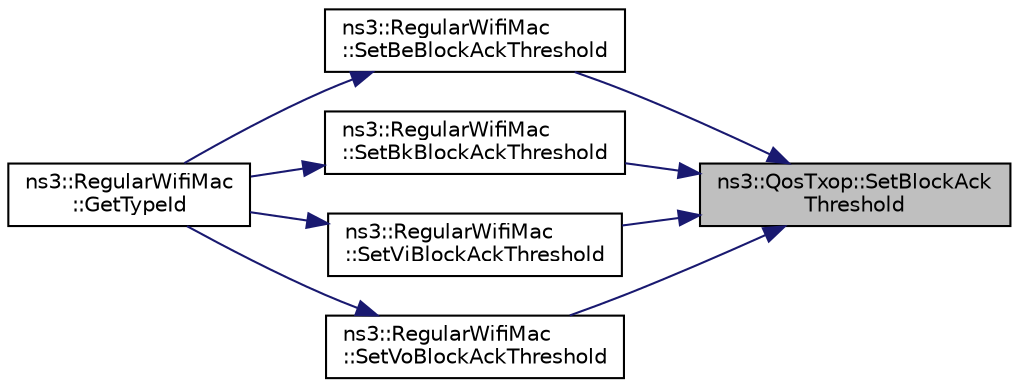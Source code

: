 digraph "ns3::QosTxop::SetBlockAckThreshold"
{
 // LATEX_PDF_SIZE
  edge [fontname="Helvetica",fontsize="10",labelfontname="Helvetica",labelfontsize="10"];
  node [fontname="Helvetica",fontsize="10",shape=record];
  rankdir="RL";
  Node1 [label="ns3::QosTxop::SetBlockAck\lThreshold",height=0.2,width=0.4,color="black", fillcolor="grey75", style="filled", fontcolor="black",tooltip="Set threshold for block ack mechanism."];
  Node1 -> Node2 [dir="back",color="midnightblue",fontsize="10",style="solid",fontname="Helvetica"];
  Node2 [label="ns3::RegularWifiMac\l::SetBeBlockAckThreshold",height=0.2,width=0.4,color="black", fillcolor="white", style="filled",URL="$classns3_1_1_regular_wifi_mac.html#ab026ece3a3a3e3b9b66132d4d91589c1",tooltip="Set the block ack threshold for AC_BE."];
  Node2 -> Node3 [dir="back",color="midnightblue",fontsize="10",style="solid",fontname="Helvetica"];
  Node3 [label="ns3::RegularWifiMac\l::GetTypeId",height=0.2,width=0.4,color="black", fillcolor="white", style="filled",URL="$classns3_1_1_regular_wifi_mac.html#a8f882e251de837e5cc2022b25604dc01",tooltip="Get the type ID."];
  Node1 -> Node4 [dir="back",color="midnightblue",fontsize="10",style="solid",fontname="Helvetica"];
  Node4 [label="ns3::RegularWifiMac\l::SetBkBlockAckThreshold",height=0.2,width=0.4,color="black", fillcolor="white", style="filled",URL="$classns3_1_1_regular_wifi_mac.html#a4f57767c82eb4aaced365acda69d8974",tooltip="Set the block ack threshold for AC_BK."];
  Node4 -> Node3 [dir="back",color="midnightblue",fontsize="10",style="solid",fontname="Helvetica"];
  Node1 -> Node5 [dir="back",color="midnightblue",fontsize="10",style="solid",fontname="Helvetica"];
  Node5 [label="ns3::RegularWifiMac\l::SetViBlockAckThreshold",height=0.2,width=0.4,color="black", fillcolor="white", style="filled",URL="$classns3_1_1_regular_wifi_mac.html#a003eb9b1b39038d0bab3725a18a03895",tooltip="Set the block ack threshold for AC_VI."];
  Node5 -> Node3 [dir="back",color="midnightblue",fontsize="10",style="solid",fontname="Helvetica"];
  Node1 -> Node6 [dir="back",color="midnightblue",fontsize="10",style="solid",fontname="Helvetica"];
  Node6 [label="ns3::RegularWifiMac\l::SetVoBlockAckThreshold",height=0.2,width=0.4,color="black", fillcolor="white", style="filled",URL="$classns3_1_1_regular_wifi_mac.html#a57a6d060a150969619a9477a0ccbb49d",tooltip="Set the block ack threshold for AC_VO."];
  Node6 -> Node3 [dir="back",color="midnightblue",fontsize="10",style="solid",fontname="Helvetica"];
}
